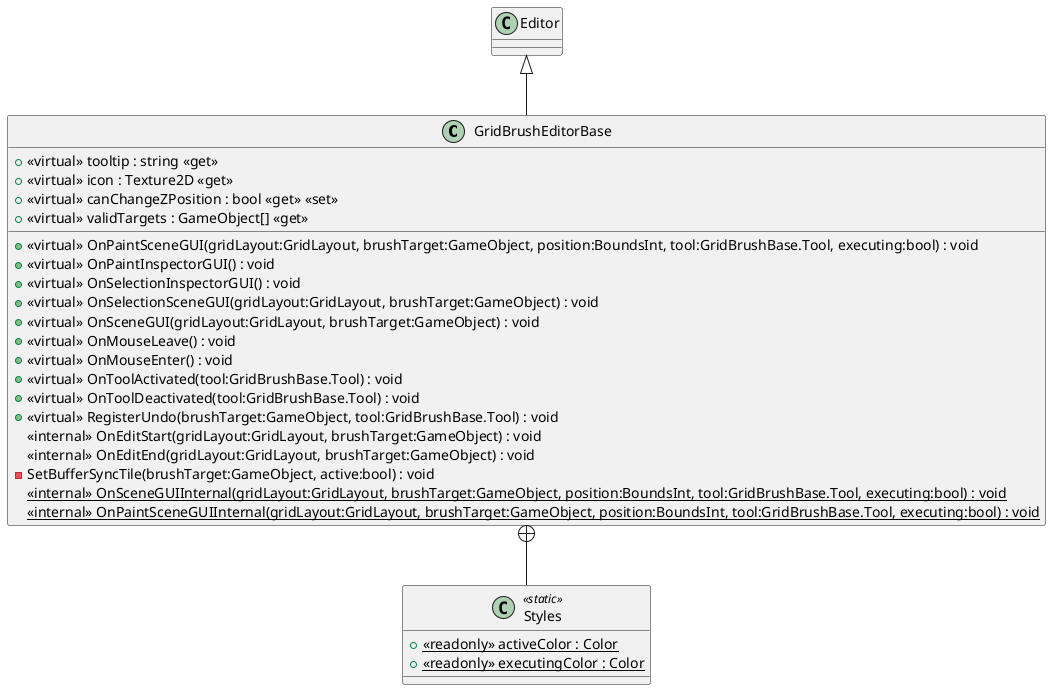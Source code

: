 @startuml
class GridBrushEditorBase {
    + <<virtual>> tooltip : string <<get>>
    + <<virtual>> icon : Texture2D <<get>>
    + <<virtual>> canChangeZPosition : bool <<get>> <<set>>
    + <<virtual>> OnPaintSceneGUI(gridLayout:GridLayout, brushTarget:GameObject, position:BoundsInt, tool:GridBrushBase.Tool, executing:bool) : void
    + <<virtual>> OnPaintInspectorGUI() : void
    + <<virtual>> OnSelectionInspectorGUI() : void
    + <<virtual>> OnSelectionSceneGUI(gridLayout:GridLayout, brushTarget:GameObject) : void
    + <<virtual>> OnSceneGUI(gridLayout:GridLayout, brushTarget:GameObject) : void
    + <<virtual>> OnMouseLeave() : void
    + <<virtual>> OnMouseEnter() : void
    + <<virtual>> OnToolActivated(tool:GridBrushBase.Tool) : void
    + <<virtual>> OnToolDeactivated(tool:GridBrushBase.Tool) : void
    + <<virtual>> RegisterUndo(brushTarget:GameObject, tool:GridBrushBase.Tool) : void
    + <<virtual>> validTargets : GameObject[] <<get>>
    <<internal>> OnEditStart(gridLayout:GridLayout, brushTarget:GameObject) : void
    <<internal>> OnEditEnd(gridLayout:GridLayout, brushTarget:GameObject) : void
    - SetBufferSyncTile(brushTarget:GameObject, active:bool) : void
    <<internal>> {static} OnSceneGUIInternal(gridLayout:GridLayout, brushTarget:GameObject, position:BoundsInt, tool:GridBrushBase.Tool, executing:bool) : void
    <<internal>> {static} OnPaintSceneGUIInternal(gridLayout:GridLayout, brushTarget:GameObject, position:BoundsInt, tool:GridBrushBase.Tool, executing:bool) : void
}
class Styles <<static>> {
    + {static} <<readonly>> activeColor : Color
    + {static} <<readonly>> executingColor : Color
}
Editor <|-- GridBrushEditorBase
GridBrushEditorBase +-- Styles
@enduml
